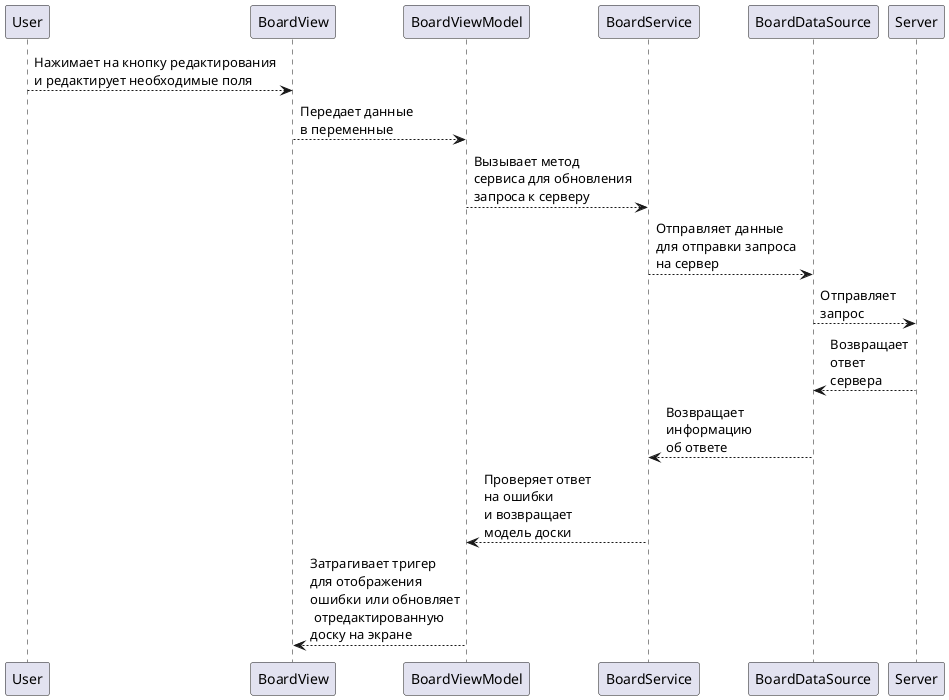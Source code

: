 @startuml boardemail
'https://plantuml.com/sequence-diagram

User --> BoardView: Нажимает на кнопку редактирования\nи редактирует необходимые поля
BoardView --> BoardViewModel: Передает данные\nв переменные
BoardViewModel --> BoardService: Вызывает метод\nсервиса для обновления\nзапроса к серверу
BoardService --> BoardDataSource: Отправляет данные\nдля отправки запроса\nна сервер
BoardDataSource --> Server: Отправляет\nзапрос
Server --> BoardDataSource: Возвращает\nответ\nсервера
BoardDataSource --> BoardService: Возвращает\nинформацию\nоб ответе
BoardService --> BoardViewModel: Проверяет ответ\nна ошибки\nи возвращает\nмодель доски
BoardViewModel --> BoardView: Затрагивает тригер\nдля отображения\nошибки или обновляет\n отредактированную\nдоску на экране

@enduml